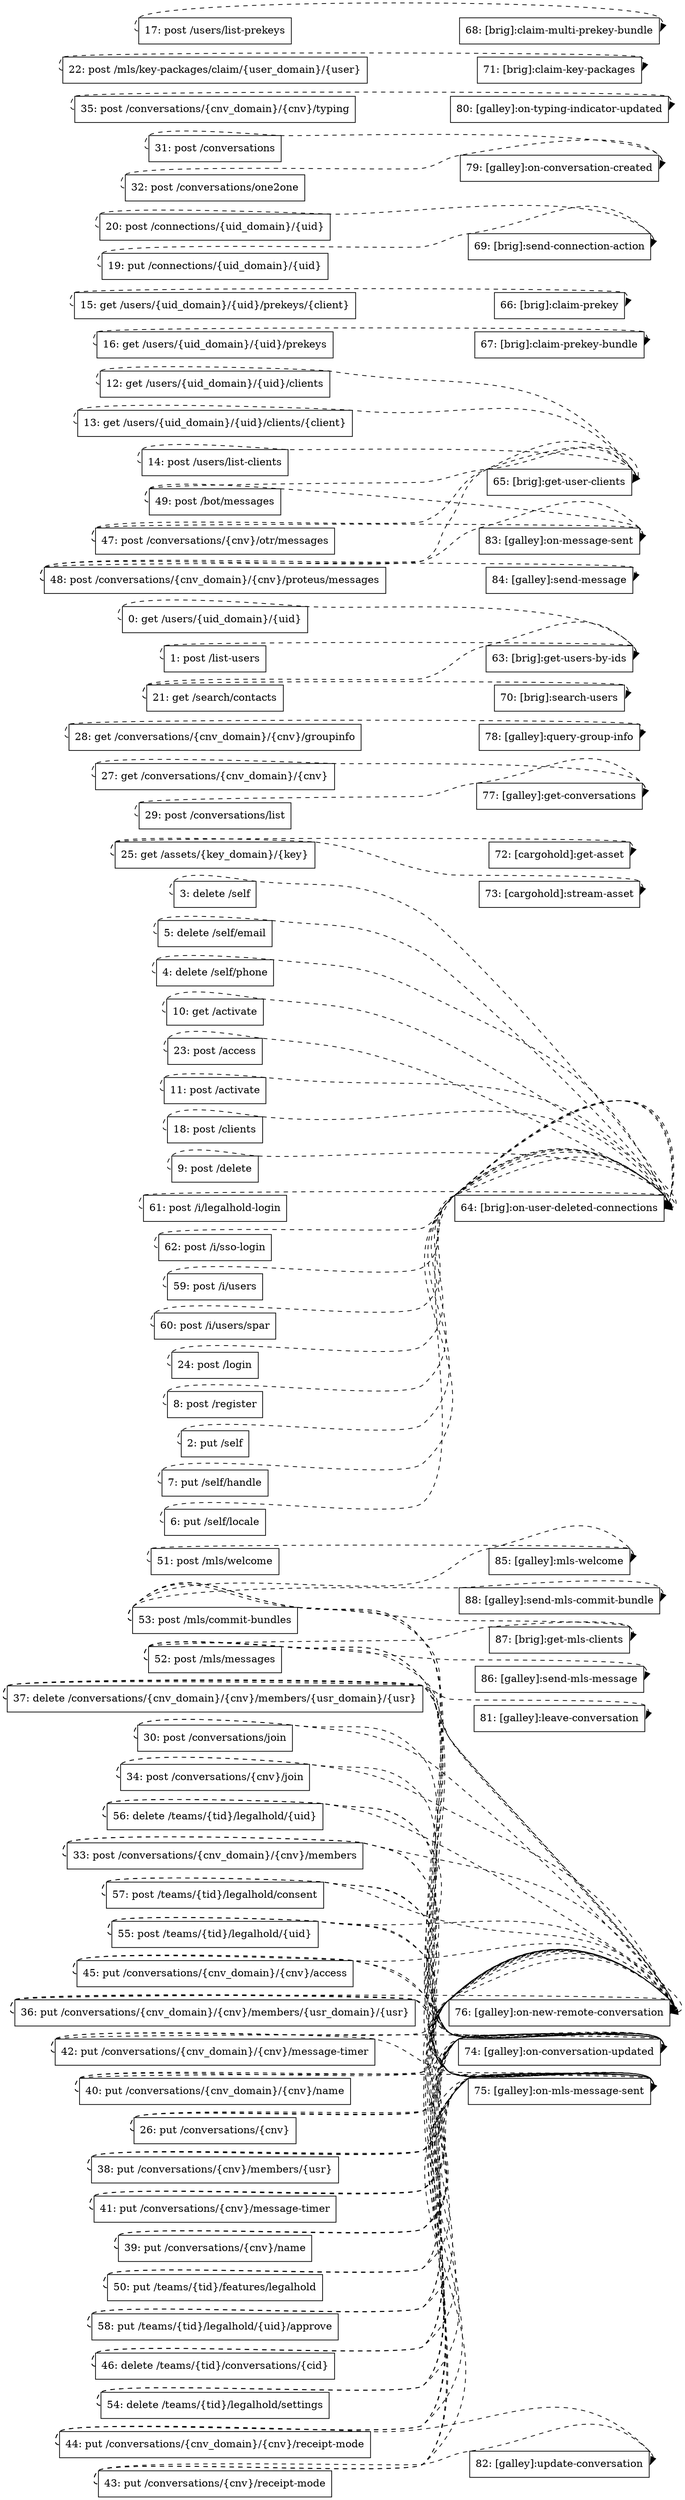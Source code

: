 strict digraph {
  graph [rankdir=LR]
  node [shape=rectangle]
  edge [style=dashed]
  subgraph {
    "37: delete /conversations/{cnv_domain}/{cnv}/members/{usr_domain}/{usr}":w
    "3: delete /self":w
    "5: delete /self/email":w
    "4: delete /self/phone":w
    "46: delete /teams/{tid}/conversations/{cid}":w
    "54: delete /teams/{tid}/legalhold/settings":w
    "56: delete /teams/{tid}/legalhold/{uid}":w
    "10: get /activate":w
    "25: get /assets/{key_domain}/{key}":w
    "27: get /conversations/{cnv_domain}/{cnv}":w
    "28: get /conversations/{cnv_domain}/{cnv}/groupinfo":w
    "21: get /search/contacts":w
    "0: get /users/{uid_domain}/{uid}":w
    "12: get /users/{uid_domain}/{uid}/clients":w
    "13: get /users/{uid_domain}/{uid}/clients/{client}":w
    "16: get /users/{uid_domain}/{uid}/prekeys":w
    "15: get /users/{uid_domain}/{uid}/prekeys/{client}":w
    "23: post /access":w
    "11: post /activate":w
    "49: post /bot/messages":w
    "18: post /clients":w
    "20: post /connections/{uid_domain}/{uid}":w
    "31: post /conversations":w
    "30: post /conversations/join":w
    "29: post /conversations/list":w
    "32: post /conversations/one2one":w
    "33: post /conversations/{cnv_domain}/{cnv}/members":w
    "48: post /conversations/{cnv_domain}/{cnv}/proteus/messages":w
    "35: post /conversations/{cnv_domain}/{cnv}/typing":w
    "34: post /conversations/{cnv}/join":w
    "47: post /conversations/{cnv}/otr/messages":w
    "9: post /delete":w
    "61: post /i/legalhold-login":w
    "62: post /i/sso-login":w
    "59: post /i/users":w
    "60: post /i/users/spar":w
    "1: post /list-users":w
    "24: post /login":w
    "53: post /mls/commit-bundles":w
    "22: post /mls/key-packages/claim/{user_domain}/{user}":w
    "52: post /mls/messages":w
    "51: post /mls/welcome":w
    "8: post /register":w
    "57: post /teams/{tid}/legalhold/consent":w
    "55: post /teams/{tid}/legalhold/{uid}":w
    "14: post /users/list-clients":w
    "17: post /users/list-prekeys":w
    "19: put /connections/{uid_domain}/{uid}":w
    "45: put /conversations/{cnv_domain}/{cnv}/access":w
    "36: put /conversations/{cnv_domain}/{cnv}/members/{usr_domain}/{usr}":w
    "42: put /conversations/{cnv_domain}/{cnv}/message-timer":w
    "40: put /conversations/{cnv_domain}/{cnv}/name":w
    "44: put /conversations/{cnv_domain}/{cnv}/receipt-mode":w
    "26: put /conversations/{cnv}":w
    "38: put /conversations/{cnv}/members/{usr}":w
    "41: put /conversations/{cnv}/message-timer":w
    "39: put /conversations/{cnv}/name":w
    "43: put /conversations/{cnv}/receipt-mode":w
    "2: put /self":w
    "7: put /self/handle":w
    "6: put /self/locale":w
    "50: put /teams/{tid}/features/legalhold":w
    "58: put /teams/{tid}/legalhold/{uid}/approve":w
  }
  subgraph {
    "71: [brig]:claim-key-packages":e
    "68: [brig]:claim-multi-prekey-bundle":e
    "66: [brig]:claim-prekey":e
    "67: [brig]:claim-prekey-bundle":e
    "87: [brig]:get-mls-clients":e
    "65: [brig]:get-user-clients":e
    "63: [brig]:get-users-by-ids":e
    "64: [brig]:on-user-deleted-connections":e
    "70: [brig]:search-users":e
    "69: [brig]:send-connection-action":e
    "72: [cargohold]:get-asset":e
    "73: [cargohold]:stream-asset":e
    "77: [galley]:get-conversations":e
    "81: [galley]:leave-conversation":e
    "85: [galley]:mls-welcome":e
    "79: [galley]:on-conversation-created":e
    "74: [galley]:on-conversation-updated":e
    "83: [galley]:on-message-sent":e
    "75: [galley]:on-mls-message-sent":e
    "76: [galley]:on-new-remote-conversation":e
    "80: [galley]:on-typing-indicator-updated":e
    "78: [galley]:query-group-info":e
    "84: [galley]:send-message":e
    "88: [galley]:send-mls-commit-bundle":e
    "86: [galley]:send-mls-message":e
    "82: [galley]:update-conversation":e
  }
  "0: get /users/{uid_domain}/{uid}":w -> "63: [brig]:get-users-by-ids":e
  "1: post /list-users":w -> "63: [brig]:get-users-by-ids":e
  "2: put /self":w -> "64: [brig]:on-user-deleted-connections":e
  "3: delete /self":w -> "64: [brig]:on-user-deleted-connections":e
  "4: delete /self/phone":w -> "64: [brig]:on-user-deleted-connections":e
  "5: delete /self/email":w -> "64: [brig]:on-user-deleted-connections":e
  "6: put /self/locale":w -> "64: [brig]:on-user-deleted-connections":e
  "7: put /self/handle":w -> "64: [brig]:on-user-deleted-connections":e
  "8: post /register":w -> "64: [brig]:on-user-deleted-connections":e
  "9: post /delete":w -> "64: [brig]:on-user-deleted-connections":e
  "10: get /activate":w -> "64: [brig]:on-user-deleted-connections":e
  "11: post /activate":w -> "64: [brig]:on-user-deleted-connections":e
  "12: get /users/{uid_domain}/{uid}/clients":w -> "65: [brig]:get-user-clients":e
  "13: get /users/{uid_domain}/{uid}/clients/{client}":w -> "65: [brig]:get-user-clients":e
  "14: post /users/list-clients":w -> "65: [brig]:get-user-clients":e
  "15: get /users/{uid_domain}/{uid}/prekeys/{client}":w -> "66: [brig]:claim-prekey":e
  "16: get /users/{uid_domain}/{uid}/prekeys":w -> "67: [brig]:claim-prekey-bundle":e
  "17: post /users/list-prekeys":w -> "68: [brig]:claim-multi-prekey-bundle":e
  "18: post /clients":w -> "64: [brig]:on-user-deleted-connections":e
  "19: put /connections/{uid_domain}/{uid}":w -> "69: [brig]:send-connection-action":e
  "20: post /connections/{uid_domain}/{uid}":w -> "69: [brig]:send-connection-action":e
  "21: get /search/contacts":w -> "63: [brig]:get-users-by-ids":e
  "21: get /search/contacts":w -> "70: [brig]:search-users":e
  "22: post /mls/key-packages/claim/{user_domain}/{user}":w -> "71: [brig]:claim-key-packages":e
  "23: post /access":w -> "64: [brig]:on-user-deleted-connections":e
  "24: post /login":w -> "64: [brig]:on-user-deleted-connections":e
  "25: get /assets/{key_domain}/{key}":w -> "72: [cargohold]:get-asset":e
  "25: get /assets/{key_domain}/{key}":w -> "73: [cargohold]:stream-asset":e
  "26: put /conversations/{cnv}":w -> "74: [galley]:on-conversation-updated":e
  "26: put /conversations/{cnv}":w -> "75: [galley]:on-mls-message-sent":e
  "26: put /conversations/{cnv}":w -> "76: [galley]:on-new-remote-conversation":e
  "27: get /conversations/{cnv_domain}/{cnv}":w -> "77: [galley]:get-conversations":e
  "28: get /conversations/{cnv_domain}/{cnv}/groupinfo":w -> "78: [galley]:query-group-info":e
  "29: post /conversations/list":w -> "77: [galley]:get-conversations":e
  "30: post /conversations/join":w -> "74: [galley]:on-conversation-updated":e
  "30: post /conversations/join":w -> "76: [galley]:on-new-remote-conversation":e
  "31: post /conversations":w -> "79: [galley]:on-conversation-created":e
  "32: post /conversations/one2one":w -> "79: [galley]:on-conversation-created":e
  "33: post /conversations/{cnv_domain}/{cnv}/members":w -> "74: [galley]:on-conversation-updated":e
  "33: post /conversations/{cnv_domain}/{cnv}/members":w -> "75: [galley]:on-mls-message-sent":e
  "33: post /conversations/{cnv_domain}/{cnv}/members":w -> "76: [galley]:on-new-remote-conversation":e
  "34: post /conversations/{cnv}/join":w -> "74: [galley]:on-conversation-updated":e
  "34: post /conversations/{cnv}/join":w -> "76: [galley]:on-new-remote-conversation":e
  "35: post /conversations/{cnv_domain}/{cnv}/typing":w -> "80: [galley]:on-typing-indicator-updated":e
  "36: put /conversations/{cnv_domain}/{cnv}/members/{usr_domain}/{usr}":w -> "74: [galley]:on-conversation-updated":e
  "36: put /conversations/{cnv_domain}/{cnv}/members/{usr_domain}/{usr}":w -> "75: [galley]:on-mls-message-sent":e
  "36: put /conversations/{cnv_domain}/{cnv}/members/{usr_domain}/{usr}":w -> "76: [galley]:on-new-remote-conversation":e
  "37: delete /conversations/{cnv_domain}/{cnv}/members/{usr_domain}/{usr}":w -> "81: [galley]:leave-conversation":e
  "37: delete /conversations/{cnv_domain}/{cnv}/members/{usr_domain}/{usr}":w -> "74: [galley]:on-conversation-updated":e
  "37: delete /conversations/{cnv_domain}/{cnv}/members/{usr_domain}/{usr}":w -> "75: [galley]:on-mls-message-sent":e
  "37: delete /conversations/{cnv_domain}/{cnv}/members/{usr_domain}/{usr}":w -> "76: [galley]:on-new-remote-conversation":e
  "38: put /conversations/{cnv}/members/{usr}":w -> "74: [galley]:on-conversation-updated":e
  "38: put /conversations/{cnv}/members/{usr}":w -> "75: [galley]:on-mls-message-sent":e
  "38: put /conversations/{cnv}/members/{usr}":w -> "76: [galley]:on-new-remote-conversation":e
  "39: put /conversations/{cnv}/name":w -> "74: [galley]:on-conversation-updated":e
  "39: put /conversations/{cnv}/name":w -> "75: [galley]:on-mls-message-sent":e
  "39: put /conversations/{cnv}/name":w -> "76: [galley]:on-new-remote-conversation":e
  "40: put /conversations/{cnv_domain}/{cnv}/name":w -> "74: [galley]:on-conversation-updated":e
  "40: put /conversations/{cnv_domain}/{cnv}/name":w -> "75: [galley]:on-mls-message-sent":e
  "40: put /conversations/{cnv_domain}/{cnv}/name":w -> "76: [galley]:on-new-remote-conversation":e
  "41: put /conversations/{cnv}/message-timer":w -> "74: [galley]:on-conversation-updated":e
  "41: put /conversations/{cnv}/message-timer":w -> "75: [galley]:on-mls-message-sent":e
  "41: put /conversations/{cnv}/message-timer":w -> "76: [galley]:on-new-remote-conversation":e
  "42: put /conversations/{cnv_domain}/{cnv}/message-timer":w -> "74: [galley]:on-conversation-updated":e
  "42: put /conversations/{cnv_domain}/{cnv}/message-timer":w -> "75: [galley]:on-mls-message-sent":e
  "42: put /conversations/{cnv_domain}/{cnv}/message-timer":w -> "76: [galley]:on-new-remote-conversation":e
  "43: put /conversations/{cnv}/receipt-mode":w -> "74: [galley]:on-conversation-updated":e
  "43: put /conversations/{cnv}/receipt-mode":w -> "75: [galley]:on-mls-message-sent":e
  "43: put /conversations/{cnv}/receipt-mode":w -> "76: [galley]:on-new-remote-conversation":e
  "43: put /conversations/{cnv}/receipt-mode":w -> "82: [galley]:update-conversation":e
  "44: put /conversations/{cnv_domain}/{cnv}/receipt-mode":w -> "74: [galley]:on-conversation-updated":e
  "44: put /conversations/{cnv_domain}/{cnv}/receipt-mode":w -> "75: [galley]:on-mls-message-sent":e
  "44: put /conversations/{cnv_domain}/{cnv}/receipt-mode":w -> "76: [galley]:on-new-remote-conversation":e
  "44: put /conversations/{cnv_domain}/{cnv}/receipt-mode":w -> "82: [galley]:update-conversation":e
  "45: put /conversations/{cnv_domain}/{cnv}/access":w -> "74: [galley]:on-conversation-updated":e
  "45: put /conversations/{cnv_domain}/{cnv}/access":w -> "75: [galley]:on-mls-message-sent":e
  "45: put /conversations/{cnv_domain}/{cnv}/access":w -> "76: [galley]:on-new-remote-conversation":e
  "46: delete /teams/{tid}/conversations/{cid}":w -> "74: [galley]:on-conversation-updated":e
  "46: delete /teams/{tid}/conversations/{cid}":w -> "75: [galley]:on-mls-message-sent":e
  "46: delete /teams/{tid}/conversations/{cid}":w -> "76: [galley]:on-new-remote-conversation":e
  "47: post /conversations/{cnv}/otr/messages":w -> "83: [galley]:on-message-sent":e
  "47: post /conversations/{cnv}/otr/messages":w -> "65: [brig]:get-user-clients":e
  "48: post /conversations/{cnv_domain}/{cnv}/proteus/messages":w -> "65: [brig]:get-user-clients":e
  "48: post /conversations/{cnv_domain}/{cnv}/proteus/messages":w -> "83: [galley]:on-message-sent":e
  "48: post /conversations/{cnv_domain}/{cnv}/proteus/messages":w -> "84: [galley]:send-message":e
  "49: post /bot/messages":w -> "83: [galley]:on-message-sent":e
  "49: post /bot/messages":w -> "65: [brig]:get-user-clients":e
  "50: put /teams/{tid}/features/legalhold":w -> "74: [galley]:on-conversation-updated":e
  "50: put /teams/{tid}/features/legalhold":w -> "75: [galley]:on-mls-message-sent":e
  "50: put /teams/{tid}/features/legalhold":w -> "76: [galley]:on-new-remote-conversation":e
  "51: post /mls/welcome":w -> "85: [galley]:mls-welcome":e
  "52: post /mls/messages":w -> "75: [galley]:on-mls-message-sent":e
  "52: post /mls/messages":w -> "86: [galley]:send-mls-message":e
  "52: post /mls/messages":w -> "74: [galley]:on-conversation-updated":e
  "52: post /mls/messages":w -> "76: [galley]:on-new-remote-conversation":e
  "52: post /mls/messages":w -> "87: [brig]:get-mls-clients":e
  "53: post /mls/commit-bundles":w -> "75: [galley]:on-mls-message-sent":e
  "53: post /mls/commit-bundles":w -> "85: [galley]:mls-welcome":e
  "53: post /mls/commit-bundles":w -> "88: [galley]:send-mls-commit-bundle":e
  "53: post /mls/commit-bundles":w -> "74: [galley]:on-conversation-updated":e
  "53: post /mls/commit-bundles":w -> "76: [galley]:on-new-remote-conversation":e
  "53: post /mls/commit-bundles":w -> "87: [brig]:get-mls-clients":e
  "54: delete /teams/{tid}/legalhold/settings":w -> "74: [galley]:on-conversation-updated":e
  "54: delete /teams/{tid}/legalhold/settings":w -> "75: [galley]:on-mls-message-sent":e
  "54: delete /teams/{tid}/legalhold/settings":w -> "76: [galley]:on-new-remote-conversation":e
  "55: post /teams/{tid}/legalhold/{uid}":w -> "74: [galley]:on-conversation-updated":e
  "55: post /teams/{tid}/legalhold/{uid}":w -> "75: [galley]:on-mls-message-sent":e
  "55: post /teams/{tid}/legalhold/{uid}":w -> "76: [galley]:on-new-remote-conversation":e
  "56: delete /teams/{tid}/legalhold/{uid}":w -> "74: [galley]:on-conversation-updated":e
  "56: delete /teams/{tid}/legalhold/{uid}":w -> "75: [galley]:on-mls-message-sent":e
  "56: delete /teams/{tid}/legalhold/{uid}":w -> "76: [galley]:on-new-remote-conversation":e
  "57: post /teams/{tid}/legalhold/consent":w -> "74: [galley]:on-conversation-updated":e
  "57: post /teams/{tid}/legalhold/consent":w -> "75: [galley]:on-mls-message-sent":e
  "57: post /teams/{tid}/legalhold/consent":w -> "76: [galley]:on-new-remote-conversation":e
  "58: put /teams/{tid}/legalhold/{uid}/approve":w -> "74: [galley]:on-conversation-updated":e
  "58: put /teams/{tid}/legalhold/{uid}/approve":w -> "75: [galley]:on-mls-message-sent":e
  "58: put /teams/{tid}/legalhold/{uid}/approve":w -> "76: [galley]:on-new-remote-conversation":e
  "59: post /i/users":w -> "64: [brig]:on-user-deleted-connections":e
  "60: post /i/users/spar":w -> "64: [brig]:on-user-deleted-connections":e
  "61: post /i/legalhold-login":w -> "64: [brig]:on-user-deleted-connections":e
  "62: post /i/sso-login":w -> "64: [brig]:on-user-deleted-connections":e
}